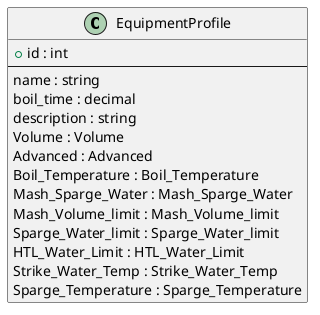 @startuml

class "EquipmentProfile" as EquipmentProfile {
    + id : int
    --
    name : string
    boil_time : decimal
    description : string
    Volume : Volume                         /' Volume id '/
    Advanced : Advanced                     /' Advanced id '/
    Boil_Temperature : Boil_Temperature     /' Boil_Temperature id '/
    Mash_Sparge_Water : Mash_Sparge_Water   /' Mash_Sparge_Water id '/
    Mash_Volume_limit : Mash_Volume_limit   /' Mash_Volume_limit id '/
    Sparge_Water_limit : Sparge_Water_limit /' Sparge_Water_limit id '/
    HTL_Water_Limit : HTL_Water_Limit       /' HTL_Water_Limit id '/
    Strike_Water_Temp : Strike_Water_Temp   /' Strike_Water_Temp id '/
    Sparge_Temperature : Sparge_Temperature /' Sparge_Temperature id '/
}
















@enduml